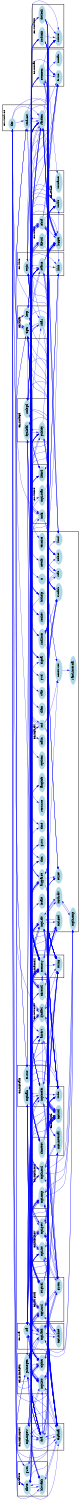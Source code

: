 digraph G {
size = "10,10";
rotate = 90;
subgraph cluster0 {
label = "CL:cast5";
color = black;
style = bold;
"cast5"[label="cast5",shape=ellipse,color=lightblue,fontcolor=black,style=filled];
"blowfish"[label="blowfish",shape=ellipse,color=lightblue,fontcolor=black,style=filled];
"g10c"[label="g10c",shape=ellipse,color=lightblue,fontcolor=black,style=filled];
}
subgraph cluster1 {
label = "CL:mman";
color = black;
style = bold;
"mman"[label="mman",shape=ellipse,color=lightblue,fontcolor=black,style=filled];
"secmem"[label="secmem",shape=ellipse,color=lightblue,fontcolor=black,style=filled];
"errno"[label="errno",shape=ellipse,color=lightblue,fontcolor=black,style=filled];
}
subgraph cluster2 {
label = "CL:mpi-pow";
color = black;
style = bold;
"mpi-pow"[label="mpi-pow",shape=ellipse,color=lightblue,fontcolor=black,style=filled];
"mpi-inv"[label="mpi-inv",shape=ellipse,color=lightblue,fontcolor=black,style=filled];
}
subgraph cluster3 {
label = "CL:mpih-mul";
color = black;
style = bold;
"mpih-mul"[label="mpih-mul",shape=ellipse,color=lightblue,fontcolor=black,style=filled];
"shmtest"[label="shmtest",shape=ellipse,color=lightblue,fontcolor=black,style=filled];
"mpi-cmp"[label="mpi-cmp",shape=ellipse,color=lightblue,fontcolor=black,style=filled];
}
subgraph cluster4 {
label = "CL:rmd160";
color = black;
style = bold;
"rmd160"[label="rmd160",shape=ellipse,color=lightblue,fontcolor=black,style=filled];
"random"[label="random",shape=ellipse,color=lightblue,fontcolor=black,style=filled];
"des"[label="des",shape=ellipse,color=lightblue,fontcolor=black,style=filled];
}
subgraph cluster5 {
label = "CL:memory";
color = black;
style = bold;
"memory"[label="memory",shape=ellipse,color=lightblue,fontcolor=black,style=filled];
"string"[label="string",shape=ellipse,color=lightblue,fontcolor=black,style=filled];
}
subgraph cluster6 {
label = "CL:strgutil";
color = black;
style = bold;
"strgutil"[label="strgutil",shape=ellipse,color=lightblue,fontcolor=black,style=filled];
"mpi-mul"[label="mpi-mul",shape=ellipse,color=lightblue,fontcolor=black,style=filled];
"g10m"[label="g10m",shape=ellipse,color=lightblue,fontcolor=black,style=filled];
}
subgraph cluster7 {
label = "CL:mpi-mpow";
color = black;
style = bold;
"mpi-mpow"[label="mpi-mpow",shape=ellipse,color=lightblue,fontcolor=black,style=filled];
"dsa"[label="dsa",shape=ellipse,color=lightblue,fontcolor=black,style=filled];
"elgamal"[label="elgamal",shape=ellipse,color=lightblue,fontcolor=black,style=filled];
}
subgraph cluster8 {
label = "CL:mpiutil";
color = black;
style = bold;
"mpiutil"[label="mpiutil",shape=ellipse,color=lightblue,fontcolor=black,style=filled];
"stdio"[label="stdio",shape=ellipse,color=lightblue,fontcolor=black,style=filled];
"mpi-internal"[label="mpi-internal",shape=ellipse,color=lightblue,fontcolor=black,style=filled];
}
subgraph cluster9 {
label = "CL:mpicalc";
color = black;
style = bold;
"mpicalc"[label="mpicalc",shape=ellipse,color=lightblue,fontcolor=black,style=filled];
"mpicoder"[label="mpicoder",shape=ellipse,color=lightblue,fontcolor=black,style=filled];
"errors"[label="errors",shape=ellipse,color=lightblue,fontcolor=black,style=filled];
}
subgraph cluster10 {
label = "CL:primegen";
color = black;
style = bold;
"primegen"[label="primegen",shape=ellipse,color=lightblue,fontcolor=black,style=filled];
"cipher"[label="cipher",shape=ellipse,color=lightblue,fontcolor=black,style=filled];
"mpi-bit"[label="mpi-bit",shape=ellipse,color=lightblue,fontcolor=black,style=filled];
}
subgraph cluster11 {
label = "CL:rndegd";
color = black;
style = bold;
"rndegd"[label="rndegd",shape=ellipse,color=lightblue,fontcolor=black,style=filled];
"dynload"[label="dynload",shape=ellipse,color=lightblue,fontcolor=black,style=filled];
"pubkey"[label="pubkey",shape=ellipse,color=lightblue,fontcolor=black,style=filled];
}
subgraph cluster12 {
label = "CL:libio";
color = black;
style = bold;
"libio"[label="libio",shape=ellipse,color=lightblue,fontcolor=black,style=filled];
"ttyio"[label="ttyio",shape=ellipse,color=lightblue,fontcolor=black,style=filled];
"status"[label="status",shape=ellipse,color=lightblue,fontcolor=black,style=filled];
}
subgraph cluster13 {
label = "CL:iobuf";
color = black;
style = bold;
"iobuf"[label="iobuf",shape=ellipse,color=lightblue,fontcolor=black,style=filled];
"logger"[label="logger",shape=ellipse,color=lightblue,fontcolor=black,style=filled];
"fileutil"[label="fileutil",shape=ellipse,color=lightblue,fontcolor=black,style=filled];
}
subgraph cluster14 {
label = "CL:miscutil";
color = black;
style = bold;
"miscutil"[label="miscutil",shape=ellipse,color=lightblue,fontcolor=black,style=filled];
"assert"[label="assert",shape=ellipse,color=lightblue,fontcolor=black,style=filled];
"rijndael"[label="rijndael",shape=ellipse,color=lightblue,fontcolor=black,style=filled];
}
subgraph cluster15 {
label = "CL:tiger";
color = black;
style = bold;
"tiger"[label="tiger",shape=ellipse,color=lightblue,fontcolor=black,style=filled];
"sha1"[label="sha1",shape=ellipse,color=lightblue,fontcolor=black,style=filled];
"http"[label="http",shape=ellipse,color=lightblue,fontcolor=black,style=filled];
}
subgraph cluster16 {
label = "CL:stdlib";
color = black;
style = bold;
"stdlib"[label="stdlib",shape=ellipse,color=lightblue,fontcolor=black,style=filled];
"utsname"[label="utsname",shape=ellipse,color=lightblue,fontcolor=black,style=filled];
}
subgraph cluster17 {
label = "CL:rsa";
color = black;
style = bold;
"rsa"[label="rsa",shape=ellipse,color=lightblue,fontcolor=black,style=filled];
"mpi-inline"[label="mpi-inline",shape=ellipse,color=lightblue,fontcolor=black,style=filled];
"mpi-add"[label="mpi-add",shape=ellipse,color=lightblue,fontcolor=black,style=filled];
}
subgraph cluster18 {
label = "CL:rndunix";
color = black;
style = bold;
"rndunix"[label="rndunix",shape=ellipse,color=lightblue,fontcolor=black,style=filled];
"dotlock"[label="dotlock",shape=ellipse,color=lightblue,fontcolor=black,style=filled];
"unistd"[label="unistd",shape=ellipse,color=lightblue,fontcolor=black,style=filled];
}
subgraph cluster19 {
label = "CL:libintl";
color = black;
style = bold;
"libintl"[label="libintl",shape=ellipse,color=lightblue,fontcolor=black,style=filled];
"mpi-scan"[label="mpi-scan",shape=ellipse,color=lightblue,fontcolor=black,style=filled];
"md5"[label="md5",shape=ellipse,color=lightblue,fontcolor=black,style=filled];
}
subgraph cluster20 {
label = "CL:mpi-div";
color = black;
style = bold;
"mpi-div"[label="mpi-div",shape=ellipse,color=lightblue,fontcolor=black,style=filled];
"twofish"[label="twofish",shape=ellipse,color=lightblue,fontcolor=black,style=filled];
"stat"[label="stat",shape=ellipse,color=lightblue,fontcolor=black,style=filled];
"mpih-div"[label="mpih-div",shape=ellipse,color=lightblue,fontcolor=black,style=filled];
"time"[label="time",shape=ellipse,color=lightblue,fontcolor=black,style=filled];
"argparse"[label="argparse",shape=ellipse,color=lightblue,fontcolor=black,style=filled];
"fcntl"[label="fcntl",shape=ellipse,color=lightblue,fontcolor=black,style=filled];
"main"[label="main",shape=ellipse,color=lightblue,fontcolor=black,style=filled];
"bithelp"[label="bithelp",shape=ellipse,color=lightblue,fontcolor=black,style=filled];
"options"[label="options",shape=ellipse,color=lightblue,fontcolor=black,style=filled];
"md"[label="md",shape=ellipse,color=lightblue,fontcolor=black,style=filled];
"select"[label="select",shape=ellipse,color=lightblue,fontcolor=black,style=filled];
"rndlinux"[label="rndlinux",shape=ellipse,color=lightblue,fontcolor=black,style=filled];
"ctype"[label="ctype",shape=ellipse,color=lightblue,fontcolor=black,style=filled];
"mpih-cmp"[label="mpih-cmp",shape=ellipse,color=lightblue,fontcolor=black,style=filled];
"mpi-gcd"[label="mpi-gcd",shape=ellipse,color=lightblue,fontcolor=black,style=filled];
"pwd"[label="pwd",shape=ellipse,color=lightblue,fontcolor=black,style=filled];
"langinfo"[label="langinfo",shape=ellipse,color=lightblue,fontcolor=black,style=filled];
"socket"[label="socket",shape=ellipse,color=lightblue,fontcolor=black,style=filled];
"shm"[label="shm",shape=ellipse,color=lightblue,fontcolor=black,style=filled];
"signal"[label="signal",shape=ellipse,color=lightblue,fontcolor=black,style=filled];
"g10u"[label="g10u",shape=ellipse,color=lightblue,fontcolor=black,style=filled];
"construct"[label="construct",shape=ellipse,color=lightblue,fontcolor=black,style=filled];
"rand-internal"[label="rand-internal",shape=ellipse,color=lightblue,fontcolor=black,style=filled];
"netdb"[label="netdb",shape=ellipse,color=lightblue,fontcolor=black,style=filled];
"wait"[label="wait",shape=ellipse,color=lightblue,fontcolor=black,style=filled];
"resource"[label="resource",shape=ellipse,color=lightblue,fontcolor=black,style=filled];
"locale"[label="locale",shape=ellipse,color=lightblue,fontcolor=black,style=filled];
"dlfcn"[label="dlfcn",shape=ellipse,color=lightblue,fontcolor=black,style=filled];
"termios"[label="termios",shape=ellipse,color=lightblue,fontcolor=black,style=filled];
"in"[label="in",shape=ellipse,color=lightblue,fontcolor=black,style=filled];
}
"mpi-inv" -> "mpi-cmp"[color=blue,font=6];
"secmem" -> "mman"[color=blue,font=6];
"rmd160" -> "random"[color=blue,font=6];
"des" -> "string"[color=blue,font=6];
"strgutil" -> "memory"[color=blue,font=6];
"memory" -> "shmtest"[color=blue,font=6];
"dsa" -> "mpiutil"[color=blue,font=6];
"mpih-mul" -> "mpi-internal"[color=blue,font=6];
"mpicoder" -> "string"[color=blue,font=6];
"mpicalc" -> "errno"[color=blue,font=6];
"des" -> "cast5"[color=blue,font=6];
"errors" -> "stdio"[color=blue,font=6];
"elgamal" -> "primegen"[color=blue,font=6];
"mpi-cmp" -> "mpi-inv"[color=blue,font=6];
"mpi-bit" -> "g10m"[color=blue,font=6];
"cipher" -> "memory"[color=blue,font=6];
"memory" -> "rndegd"[color=blue,font=6];
"mpicalc" -> "mpi-mul"[color=blue,font=6];
"mpi-mpow" -> "mpiutil"[color=blue,font=6];
"ttyio" -> "libio"[color=blue,font=6];
"fileutil" -> "rndegd"[color=blue,font=6];
"ttyio" -> "shmtest"[color=blue,font=6];
"ttyio" -> "status"[color=blue,font=6];
"rndegd" -> "cipher"[color=blue,font=6];
"logger" -> "libio"[color=blue,font=6];
"memory" -> "miscutil"[color=blue,font=6];
"dsa" -> "status"[color=blue,font=6];
"dsa" -> "mpi-pow"[color=blue,font=6];
"rijndael" -> "tiger"[color=blue,font=6];
"iobuf" -> "stdlib"[color=blue,font=6];
"mpiutil" -> "mpicalc"[color=blue,font=6];
"mpi-pow" -> "mpi-inline"[color=blue,font=6];
"sha1" -> "rmd160"[color=blue,font=6];
"mpi-mul" -> "mpih-mul"[color=blue,font=6];
"rijndael" -> "elgamal"[color=blue,font=6];
"mpi-mul" -> "rsa"[color=blue,font=6];
"mpiutil" -> "string"[color=blue,font=6];
"http" -> "memory"[color=blue,font=6];
"dotlock" -> "utsname"[color=blue,font=6];
"iobuf" -> "errors"[color=blue,font=6];
"rndegd" -> "memory"[color=blue,font=6];
"rndegd" -> "rndunix"[color=blue,font=6];
"mpi-div" -> "mpi-internal"[color=blue,font=6];
"cast5" -> "tiger"[color=blue,font=6];
"tiger" -> "cast5"[color=blue,font=6];
"cast5" -> "md5"[color=blue,font=6];
"primegen" -> "random"[color=blue,font=6];
"cipher" -> "blowfish"[color=blue,font=6];
"secmem" -> "libintl"[color=blue,font=6];
"primegen" -> "mpi-scan"[color=blue,font=6];
"dsa" -> "assert"[color=blue,font=6];
"mpi-scan" -> "primegen"[color=blue,font=6];
"errors" -> "iobuf"[color=blue,font=6];
"dsa" -> "mpi-mpow"[color=blue,font=6];
"mpi-cmp" -> "elgamal"[color=blue,font=6];
"twofish" -> "cipher"[color=blue,font=6];
"memory" -> "mpi-mpow"[color=blue,font=6];
"mpicalc" -> "mpiutil"[color=blue,font=6];
"memory" -> "iobuf"[color=blue,font=6];
"stat" -> "stdio"[color=blue,font=6];
"iobuf" -> "unistd"[color=blue,font=6];
"rsa" -> "random"[color=blue,font=6];
"mpi-inv" -> "mpicalc"[color=blue,font=6];
"mpicoder" -> "assert"[color=blue,font=6];
"rndegd" -> "twofish"[color=blue,font=6];
"random" -> "time"[color=blue,font=6];
"dsa" -> "mpicoder"[color=blue,font=6];
"status" -> "ttyio"[color=blue,font=6];
"secmem" -> "mpih-mul"[color=blue,font=6];
"elgamal" -> "mpi-bit"[color=blue,font=6];
"random" -> "rmd160"[color=blue,font=6];
"memory" -> "mpicoder"[color=blue,font=6];
"iobuf" -> "logger"[color=blue,font=6];
"secmem" -> "memory"[color=blue,font=6];
"cipher" -> "twofish"[color=blue,font=6];
"g10m" -> "mpi-mul"[color=blue,font=6];
"status" -> "memory"[color=blue,font=6];
"strgutil" -> "stdio"[color=blue,font=6];
"sha1" -> "md5"[color=blue,font=6];
"dynload" -> "cipher"[color=blue,font=6];
"mpicalc" -> "mpi-pow"[color=blue,font=6];
"argparse" -> "stdio"[color=blue,font=6];
"dsa" -> "cipher"[color=blue,font=6];
"mpi-add" -> "dsa"[color=blue,font=6];
"mpih-div" -> "mpi-div"[color=blue,font=6];
"random" -> "primegen"[color=blue,font=6];
"pubkey" -> "rsa"[color=blue,font=6];
"primegen" -> "rsa"[color=blue,font=6];
"mpiutil" -> "assert"[color=blue,font=6];
"primegen" -> "mpi-mul"[color=blue,font=6];
"cipher" -> "random"[color=blue,font=6];
"dotlock" -> "fcntl"[color=blue,font=6];
"dynload" -> "memory"[color=blue,font=6];
"mpih-div" -> "mpi-internal"[color=blue,font=6];
"memory" -> "argparse"[color=blue,font=6];
"miscutil" -> "time"[color=blue,font=6];
"ttyio" -> "memory"[color=blue,font=6];
"memory" -> "stdlib"[color=blue,font=6];
"des" -> "cipher"[color=blue,font=6];
"fileutil" -> "stdlib"[color=blue,font=6];
"dsa" -> "memory"[color=blue,font=6];
"bithelp" -> "cast5"[color=blue,font=6];
"rmd160" -> "bithelp"[color=blue,font=6];
"logger" -> "libintl"[color=blue,font=6];
"stat" -> "iobuf"[color=blue,font=6];
"mpi-inline" -> "mpi-internal"[color=blue,font=6];
"rsa" -> "mpi-mul"[color=blue,font=6];
"ttyio" -> "libintl"[color=blue,font=6];
"random" -> "ttyio"[color=blue,font=6];
"mpi-bit" -> "mpi-inv"[color=blue,font=6];
"status" -> "options"[color=blue,font=6];
"iobuf" -> "ctype"[color=blue,font=6];
"rndunix" -> "string"[color=blue,font=6];
"g10c" -> "primegen"[color=blue,font=6];
"memory" -> "secmem"[color=blue,font=6];
"memory" -> "fileutil"[color=blue,font=6];
"random" -> "g10c"[color=blue,font=6];
"mpi-mul" -> "elgamal"[color=blue,font=6];
"mpi-mpow" -> "dsa"[color=blue,font=6];
"mpicoder" -> "memory"[color=blue,font=6];
"mpi-cmp" -> "mpi-bit"[color=blue,font=6];
"miscutil" -> "stdio"[color=blue,font=6];
"g10m" -> "mpiutil"[color=blue,font=6];
"mpiutil" -> "mpi-mul"[color=blue,font=6];
"random" -> "rsa"[color=blue,font=6];
"twofish" -> "stdio"[color=blue,font=6];
"rmd160" -> "tiger"[color=blue,font=6];
"stat" -> "random"[color=blue,font=6];
"random" -> "tiger"[color=blue,font=6];
"rijndael" -> "string"[color=blue,font=6];
"dotlock" -> "stdio"[color=blue,font=6];
"ttyio" -> "strgutil"[color=blue,font=6];
"mpi-add" -> "mpih-cmp"[color=blue,font=6];
"primegen" -> "mpiutil"[color=blue,font=6];
"mpi-div" -> "dsa"[color=blue,font=6];
"mpiutil" -> "dsa"[color=blue,font=6];
"dsa" -> "mpi-add"[color=blue,font=6];
"memory" -> "logger"[color=blue,font=6];
"mpi-add" -> "mpi-inv"[color=blue,font=6];
"mpi-pow" -> "mpih-div"[color=blue,font=6];
"mpiutil" -> "memory"[color=blue,font=6];
"g10m" -> "mpi-pow"[color=blue,font=6];
"blowfish" -> "cipher"[color=blue,font=6];
"rsa" -> "mpiutil"[color=blue,font=6];
"mpi-mul" -> "primegen"[color=blue,font=6];
"miscutil" -> "stdlib"[color=blue,font=6];
"blowfish" -> "tiger"[color=blue,font=6];
"mpi-bit" -> "elgamal"[color=blue,font=6];
"md" -> "string"[color=blue,font=6];
"mpicoder" -> "rsa"[color=blue,font=6];
"rndunix" -> "fcntl"[color=blue,font=6];
"mpi-add" -> "g10m"[color=blue,font=6];
"mpiutil" -> "mpih-mul"[color=blue,font=6];
"mpi-gcd" -> "elgamal"[color=blue,font=6];
"mpicoder" -> "primegen"[color=blue,font=6];
"status" -> "libio"[color=blue,font=6];
"mpicalc" -> "shmtest"[color=blue,font=6];
"rndegd" -> "select"[color=blue,font=6];
"http" -> "select"[color=blue,font=6];
"ttyio" -> "errno"[color=blue,font=6];
"rndegd" -> "stdio"[color=blue,font=6];
"memory" -> "elgamal"[color=blue,font=6];
"rndunix" -> "twofish"[color=blue,font=6];
"primegen" -> "mpi-pow"[color=blue,font=6];
"mpi-bit" -> "dsa"[color=blue,font=6];
"argparse" -> "string"[color=blue,font=6];
"cast5" -> "blowfish"[color=blue,font=6];
"mpi-inv" -> "rsa"[color=blue,font=6];
"logger" -> "errno"[color=blue,font=6];
"mpih-mul" -> "mpih-cmp"[color=blue,font=6];
"random" -> "stdlib"[color=blue,font=6];
"rsa" -> "mpi-pow"[color=blue,font=6];
"tiger" -> "rijndael"[color=blue,font=6];
"cipher" -> "dynload"[color=blue,font=6];
"memory" -> "dynload"[color=blue,font=6];
"dsa" -> "random"[color=blue,font=6];
"cast5" -> "sha1"[color=blue,font=6];
"mpi-add" -> "elgamal"[color=blue,font=6];
"mpi-inline" -> "mpih-mul"[color=blue,font=6];
"rndunix" -> "stdio"[color=blue,font=6];
"memory" -> "rsa"[color=blue,font=6];
"mpiutil" -> "mpi-pow"[color=blue,font=6];
"primegen" -> "logger"[color=blue,font=6];
"mpih-mul" -> "secmem"[color=blue,font=6];
"des" -> "random"[color=blue,font=6];
"miscutil" -> "langinfo"[color=blue,font=6];
"mpi-inv" -> "mpiutil"[color=blue,font=6];
"mpicalc" -> "mpi-add"[color=blue,font=6];
"des" -> "rmd160"[color=blue,font=6];
"mpicoder" -> "elgamal"[color=blue,font=6];
"strgutil" -> "ctype"[color=blue,font=6];
"mpih-cmp" -> "mpi-cmp"[color=blue,font=6];
"secmem" -> "errno"[color=blue,font=6];
"iobuf" -> "http"[color=blue,font=6];
"blowfish" -> "elgamal"[color=blue,font=6];
"random" -> "unistd"[color=blue,font=6];
"argparse" -> "ctype"[color=blue,font=6];
"mpih-cmp" -> "mpih-div"[color=blue,font=6];
"mpi-cmp" -> "primegen"[color=blue,font=6];
"mpi-div" -> "mpi-gcd"[color=blue,font=6];
"mpicalc" -> "stdio"[color=blue,font=6];
"pubkey" -> "logger"[color=blue,font=6];
"shmtest" -> "string"[color=blue,font=6];
"random" -> "logger"[color=blue,font=6];
"http" -> "stdlib"[color=blue,font=6];
"http" -> "errno"[color=blue,font=6];
"mpi-pow" -> "dsa"[color=blue,font=6];
"rijndael" -> "cipher"[color=blue,font=6];
"elgamal" -> "mpi-cmp"[color=blue,font=6];
"http" -> "errors"[color=blue,font=6];
"fileutil" -> "dynload"[color=blue,font=6];
"dsa" -> "mpi-inv"[color=blue,font=6];
"mpi-pow" -> "elgamal"[color=blue,font=6];
"status" -> "miscutil"[color=blue,font=6];
"rndegd" -> "socket"[color=blue,font=6];
"http" -> "socket"[color=blue,font=6];
"des" -> "sha1"[color=blue,font=6];
"des" -> "tiger"[color=blue,font=6];
"status" -> "elgamal"[color=blue,font=6];
"elgamal" -> "dsa"[color=blue,font=6];
"shmtest" -> "shm"[color=blue,font=6];
"miscutil" -> "ctype"[color=blue,font=6];
"cipher" -> "rijndael"[color=blue,font=6];
"blowfish" -> "rijndael"[color=blue,font=6];
"cipher" -> "logger"[color=blue,font=6];
"mpi-div" -> "mpicalc"[color=blue,font=6];
"mpicalc" -> "libintl"[color=blue,font=6];
"md" -> "dynload"[color=blue,font=6];
"dotlock" -> "string"[color=blue,font=6];
"memory" -> "ttyio"[color=blue,font=6];
"md" -> "cipher"[color=blue,font=6];
"mpi-inline" -> "mpi-pow"[color=blue,font=6];
"http" -> "unistd"[color=blue,font=6];
"rmd160" -> "twofish"[color=blue,font=6];
"rndegd" -> "unistd"[color=blue,font=6];
"logger" -> "string"[color=blue,font=6];
"mpi-pow" -> "string"[color=blue,font=6];
"mpi-mpow" -> "assert"[color=blue,font=6];
"mpicalc" -> "shm"[color=blue,font=6];
"g10m" -> "mpi-add"[color=blue,font=6];
"secmem" -> "stdlib"[color=blue,font=6];
"mpicoder" -> "mpi-bit"[color=blue,font=6];
"md" -> "memory"[color=blue,font=6];
"rndegd" -> "logger"[color=blue,font=6];
"http" -> "logger"[color=blue,font=6];
"memory" -> "http"[color=blue,font=6];
"dsa" -> "stdio"[color=blue,font=6];
"dsa" -> "elgamal"[color=blue,font=6];
"mpicoder" -> "stdio"[color=blue,font=6];
"http" -> "strgutil"[color=blue,font=6];
"mpiutil" -> "primegen"[color=blue,font=6];
"shmtest" -> "stdio"[color=blue,font=6];
"primegen" -> "mpi-add"[color=blue,font=6];
"status" -> "signal"[color=blue,font=6];
"elgamal" -> "pubkey"[color=blue,font=6];
"argparse" -> "memory"[color=blue,font=6];
"rndlinux" -> "string"[color=blue,font=6];
"dynload" -> "fileutil"[color=blue,font=6];
"mpi-mpow" -> "elgamal"[color=blue,font=6];
"mpicalc" -> "mpi-inv"[color=blue,font=6];
"ttyio" -> "stdlib"[color=blue,font=6];
"memory" -> "strgutil"[color=blue,font=6];
"rsa" -> "mpi-add"[color=blue,font=6];
"sha1" -> "tiger"[color=blue,font=6];
"des" -> "blowfish"[color=blue,font=6];
"secmem" -> "unistd"[color=blue,font=6];
"cipher" -> "cast5"[color=blue,font=6];
"mpi-bit" -> "mpi-mpow"[color=blue,font=6];
"status" -> "unistd"[color=blue,font=6];
"mpi-cmp" -> "mpi-gcd"[color=blue,font=6];
"strgutil" -> "langinfo"[color=blue,font=6];
"mpiutil" -> "mpi-add"[color=blue,font=6];
"secmem" -> "logger"[color=blue,font=6];
"status" -> "errno"[color=blue,font=6];
"mpi-mpow" -> "memory"[color=blue,font=6];
"status" -> "logger"[color=blue,font=6];
"argparse" -> "strgutil"[color=blue,font=6];
"memory" -> "mpih-mul"[color=blue,font=6];
"mpi-bit" -> "mpicoder"[color=blue,font=6];
"mpi-mul" -> "mpi-div"[color=blue,font=6];
"mpicoder" -> "iobuf"[color=blue,font=6];
"dynload" -> "unistd"[color=blue,font=6];
"strgutil" -> "ttyio"[color=blue,font=6];
"ttyio" -> "unistd"[color=blue,font=6];
"mpi-pow" -> "assert"[color=blue,font=6];
"mpi-inv" -> "g10m"[color=blue,font=6];
"memory" -> "g10u"[color=blue,font=6];
"cipher" -> "des"[color=blue,font=6];
"mpicalc" -> "string"[color=blue,font=6];
"mpi-pow" -> "mpih-mul"[color=blue,font=6];
"rndlinux" -> "twofish"[color=blue,font=6];
"rndunix" -> "pwd"[color=blue,font=6];
"md5" -> "bithelp"[color=blue,font=6];
"dynload" -> "logger"[color=blue,font=6];
"ttyio" -> "logger"[color=blue,font=6];
"mpi-add" -> "rsa"[color=blue,font=6];
"dsa" -> "logger"[color=blue,font=6];
"shmtest" -> "memory"[color=blue,font=6];
"md" -> "construct"[color=blue,font=6];
"dsa" -> "mpi-bit"[color=blue,font=6];
"mpih-div" -> "mpi-pow"[color=blue,font=6];
"mpicalc" -> "ctype"[color=blue,font=6];
"mpi-inv" -> "mpi-add"[color=blue,font=6];
"memory" -> "dotlock"[color=blue,font=6];
"mpi-div" -> "mpi-mul"[color=blue,font=6];
"iobuf" -> "mpicoder"[color=blue,font=6];
"g10m" -> "mpi-inv"[color=blue,font=6];
"random" -> "errno"[color=blue,font=6];
"mpi-mpow" -> "mpi-bit"[color=blue,font=6];
"md" -> "random"[color=blue,font=6];
"argparse" -> "mpicalc"[color=blue,font=6];
"mpiutil" -> "secmem"[color=blue,font=6];
"mpicoder" -> "logger"[color=blue,font=6];
"rndunix" -> "select"[color=blue,font=6];
"mpi-gcd" -> "mpi-div"[color=blue,font=6];
"miscutil" -> "ttyio"[color=blue,font=6];
"mpi-div" -> "mpih-div"[color=blue,font=6];
"argparse" -> "random"[color=blue,font=6];
"dotlock" -> "memory"[color=blue,font=6];
"random" -> "construct"[color=blue,font=6];
"cast5" -> "rijndael"[color=blue,font=6];
"mpi-inline" -> "mpi-add"[color=blue,font=6];
"mpi-cmp" -> "dsa"[color=blue,font=6];
"logger" -> "memory"[color=blue,font=6];
"random" -> "miscutil"[color=blue,font=6];
"http" -> "netdb"[color=blue,font=6];
"mpi-bit" -> "mpi-cmp"[color=blue,font=6];
"ttyio" -> "stdio"[color=blue,font=6];
"elgamal" -> "blowfish"[color=blue,font=6];
"md5" -> "tiger"[color=blue,font=6];
"rsa" -> "pubkey"[color=blue,font=6];
"twofish" -> "tiger"[color=blue,font=6];
"mpi-gcd" -> "mpi-cmp"[color=blue,font=6];
"mpiutil" -> "logger"[color=blue,font=6];
"logger" -> "stdio"[color=blue,font=6];
"mpi-div" -> "mpiutil"[color=blue,font=6];
"mpi-div" -> "rsa"[color=blue,font=6];
"elgamal" -> "mpi-mul"[color=blue,font=6];
"mpiutil" -> "rsa"[color=blue,font=6];
"mpi-add" -> "mpi-div"[color=blue,font=6];
"mpih-cmp" -> "mpih-mul"[color=blue,font=6];
"mpiutil" -> "mpi-inv"[color=blue,font=6];
"mpicalc" -> "mpi-bit"[color=blue,font=6];
"tiger" -> "string"[color=blue,font=6];
"mpi-mul" -> "mpicalc"[color=blue,font=6];
"sha1" -> "bithelp"[color=blue,font=6];
"rndunix" -> "wait"[color=blue,font=6];
"random" -> "stat"[color=blue,font=6];
"primegen" -> "elgamal"[color=blue,font=6];
"mpi-add" -> "primegen"[color=blue,font=6];
"mpi-bit" -> "rsa"[color=blue,font=6];
"cipher" -> "pubkey"[color=blue,font=6];
"rndunix" -> "stdlib"[color=blue,font=6];
"secmem" -> "stdio"[color=blue,font=6];
"iobuf" -> "string"[color=blue,font=6];
"strgutil" -> "http"[color=blue,font=6];
"argparse" -> "libio"[color=blue,font=6];
"mpih-mul" -> "mpi-mul"[color=blue,font=6];
"rndlinux" -> "errno"[color=blue,font=6];
"mpih-mul" -> "mpi-inline"[color=blue,font=6];
"construct" -> "rand-internal"[color=blue,font=6];
"elgamal" -> "mpiutil"[color=blue,font=6];
"dsa" -> "primegen"[color=blue,font=6];
"rndunix" -> "signal"[color=blue,font=6];
"cast5" -> "string"[color=blue,font=6];
"memory" -> "primegen"[color=blue,font=6];
"mpiutil" -> "elgamal"[color=blue,font=6];
"shmtest" -> "argparse"[color=blue,font=6];
"http" -> "stdio"[color=blue,font=6];
"mpicalc" -> "memory"[color=blue,font=6];
"cast5" -> "elgamal"[color=blue,font=6];
"mpi-bit" -> "mpicalc"[color=blue,font=6];
"mpi-pow" -> "primegen"[color=blue,font=6];
"random" -> "argparse"[color=blue,font=6];
"rndunix" -> "unistd"[color=blue,font=6];
"mpi-gcd" -> "mpicalc"[color=blue,font=6];
"miscutil" -> "libio"[color=blue,font=6];
"mpi-cmp" -> "g10m"[color=blue,font=6];
"g10m" -> "mpi-bit"[color=blue,font=6];
"elgamal" -> "mpi-pow"[color=blue,font=6];
"rsa" -> "primegen"[color=blue,font=6];
"miscutil" -> "libintl"[color=blue,font=6];
"rndunix" -> "logger"[color=blue,font=6];
"status" -> "dsa"[color=blue,font=6];
"mpih-mul" -> "mpiutil"[color=blue,font=6];
"rijndael" -> "stdio"[color=blue,font=6];
"mpi-mul" -> "mpi-mpow"[color=blue,font=6];
"rsa" -> "dsa"[color=blue,font=6];
"primegen" -> "mpicoder"[color=blue,font=6];
"mpi-inv" -> "elgamal"[color=blue,font=6];
"rndegd" -> "rndlinux"[color=blue,font=6];
"iobuf" -> "errno"[color=blue,font=6];
"mpi-pow" -> "rsa"[color=blue,font=6];
"dsa" -> "mpi-div"[color=blue,font=6];
"tiger" -> "md5"[color=blue,font=6];
"argparse" -> "stdlib"[color=blue,font=6];
"cast5" -> "stdio"[color=blue,font=6];
"primegen" -> "mpi-bit"[color=blue,font=6];
"mpi-add" -> "mpicalc"[color=blue,font=6];
"errors" -> "libintl"[color=blue,font=6];
"mpi-mul" -> "dsa"[color=blue,font=6];
"iobuf" -> "assert"[color=blue,font=6];
"logger" -> "mpicoder"[color=blue,font=6];
"elgamal" -> "rsa"[color=blue,font=6];
"http" -> "iobuf"[color=blue,font=6];
"rsa" -> "mpi-bit"[color=blue,font=6];
"md5" -> "twofish"[color=blue,font=6];
"md" -> "stdio"[color=blue,font=6];
"tiger" -> "bithelp"[color=blue,font=6];
"memory" -> "string"[color=blue,font=6];
"fileutil" -> "string"[color=blue,font=6];
"mpicoder" -> "mpicalc"[color=blue,font=6];
"strgutil" -> "miscutil"[color=blue,font=6];
"random" -> "resource"[color=blue,font=6];
"mpih-mul" -> "mpi-pow"[color=blue,font=6];
"status" -> "main"[color=blue,font=6];
"mpicoder" -> "g10m"[color=blue,font=6];
"dsa" -> "mpi-cmp"[color=blue,font=6];
"rmd160" -> "string"[color=blue,font=6];
"rijndael" -> "cast5"[color=blue,font=6];
"des" -> "rijndael"[color=blue,font=6];
"dotlock" -> "select"[color=blue,font=6];
"ttyio" -> "ctype"[color=blue,font=6];
"dynload" -> "pubkey"[color=blue,font=6];
"status" -> "strgutil"[color=blue,font=6];
"elgamal" -> "status"[color=blue,font=6];
"mpiutil" -> "mpi-bit"[color=blue,font=6];
"dsa" -> "pubkey"[color=blue,font=6];
"md" -> "logger"[color=blue,font=6];
"logger" -> "argparse"[color=blue,font=6];
"mpi-div" -> "g10m"[color=blue,font=6];
"dsa" -> "rsa"[color=blue,font=6];
"primegen" -> "stdio"[color=blue,font=6];
"mpiutil" -> "g10m"[color=blue,font=6];
"mpi-pow" -> "mpicalc"[color=blue,font=6];
"shmtest" -> "ttyio"[color=blue,font=6];
"mpicoder" -> "pubkey"[color=blue,font=6];
"dsa" -> "mpi-gcd"[color=blue,font=6];
"status" -> "stdio"[color=blue,font=6];
"sha1" -> "string"[color=blue,font=6];
"memory" -> "status"[color=blue,font=6];
"shmtest" -> "stdlib"[color=blue,font=6];
"g10u" -> "memory"[color=blue,font=6];
"random" -> "fcntl"[color=blue,font=6];
"mpi-div" -> "mpi-add"[color=blue,font=6];
"ttyio" -> "termios"[color=blue,font=6];
"rndlinux" -> "select"[color=blue,font=6];
"mpicalc" -> "mpi-div"[color=blue,font=6];
"status" -> "shm"[color=blue,font=6];
"stat" -> "rndlinux"[color=blue,font=6];
"mpi-inv" -> "mpi-bit"[color=blue,font=6];
"iobuf" -> "memory"[color=blue,font=6];
"cast5" -> "cipher"[color=blue,font=6];
"primegen" -> "g10c"[color=blue,font=6];
"iobuf" -> "stat"[color=blue,font=6];
"mpi-mul" -> "mpiutil"[color=blue,font=6];
"pubkey" -> "dsa"[color=blue,font=6];
"shmtest" -> "signal"[color=blue,font=6];
"secmem" -> "mpiutil"[color=blue,font=6];
"miscutil" -> "string"[color=blue,font=6];
"primegen" -> "dsa"[color=blue,font=6];
"mpi-pow" -> "g10m"[color=blue,font=6];
"errors" -> "http"[color=blue,font=6];
"mpih-cmp" -> "mpi-add"[color=blue,font=6];
"des" -> "md5"[color=blue,font=6];
"rijndael" -> "blowfish"[color=blue,font=6];
"pubkey" -> "construct"[color=blue,font=6];
"mpicalc" -> "libio"[color=blue,font=6];
"g10m" -> "mpicoder"[color=blue,font=6];
"dotlock" -> "stdlib"[color=blue,font=6];
"rndlinux" -> "stat"[color=blue,font=6];
"http" -> "ctype"[color=blue,font=6];
"rndegd" -> "fileutil"[color=blue,font=6];
"mpi-bit" -> "mpi-internal"[color=blue,font=6];
"ttyio" -> "miscutil"[color=blue,font=6];
"sha1" -> "twofish"[color=blue,font=6];
"mpicalc" -> "mpicoder"[color=blue,font=6];
"logger" -> "stdlib"[color=blue,font=6];
"random" -> "stdio"[color=blue,font=6];
"random" -> "libintl"[color=blue,font=6];
"pubkey" -> "string"[color=blue,font=6];
"strgutil" -> "argparse"[color=blue,font=6];
"random" -> "string"[color=blue,font=6];
"mpih-mul" -> "string"[color=blue,font=6];
"mpi-add" -> "mpi-inline"[color=blue,font=6];
"tiger" -> "sha1"[color=blue,font=6];
"random" -> "dsa"[color=blue,font=6];
"dotlock" -> "signal"[color=blue,font=6];
"primegen" -> "status"[color=blue,font=6];
"mpi-bit" -> "mpiutil"[color=blue,font=6];
"logger" -> "secmem"[color=blue,font=6];
"elgamal" -> "rijndael"[color=blue,font=6];
"strgutil" -> "string"[color=blue,font=6];
"miscutil" -> "status"[color=blue,font=6];
"cipher" -> "construct"[color=blue,font=6];
"mpicalc" -> "mpi-gcd"[color=blue,font=6];
"mpi-bit" -> "pubkey"[color=blue,font=6];
"mpi-gcd" -> "mpiutil"[color=blue,font=6];
"mpi-add" -> "mpi-internal"[color=blue,font=6];
"mpicalc" -> "argparse"[color=blue,font=6];
"mpicalc" -> "locale"[color=blue,font=6];
"des" -> "twofish"[color=blue,font=6];
"dynload" -> "dlfcn"[color=blue,font=6];
"blowfish" -> "stdio"[color=blue,font=6];
"tiger" -> "rndlinux"[color=blue,font=6];
"argparse" -> "shmtest"[color=blue,font=6];
"memory" -> "mpiutil"[color=blue,font=6];
"memory" -> "cipher"[color=blue,font=6];
"fileutil" -> "cipher"[color=blue,font=6];
"dotlock" -> "unistd"[color=blue,font=6];
"twofish" -> "rijndael"[color=blue,font=6];
"g10m" -> "mpi-div"[color=blue,font=6];
"mpiutil" -> "mpi-mpow"[color=blue,font=6];
"cipher" -> "string"[color=blue,font=6];
"tiger" -> "random"[color=blue,font=6];
"mpi-gcd" -> "g10m"[color=blue,font=6];
"primegen" -> "assert"[color=blue,font=6];
"tiger" -> "rmd160"[color=blue,font=6];
"rndlinux" -> "fcntl"[color=blue,font=6];
"dotlock" -> "logger"[color=blue,font=6];
"mpicoder" -> "dsa"[color=blue,font=6];
"fileutil" -> "memory"[color=blue,font=6];
"mpicoder" -> "libio"[color=blue,font=6];
"mpi-scan" -> "stdlib"[color=blue,font=6];
"md5" -> "string"[color=blue,font=6];
"pubkey" -> "elgamal"[color=blue,font=6];
"mpi-pow" -> "mpi-internal"[color=blue,font=6];
"tiger" -> "rndunix"[color=blue,font=6];
"memory" -> "md"[color=blue,font=6];
"mpiutil" -> "mpicoder"[color=blue,font=6];
"mpi-add" -> "mpiutil"[color=blue,font=6];
"primegen" -> "mpi-div"[color=blue,font=6];
"g10m" -> "mpi-cmp"[color=blue,font=6];
"dotlock" -> "errno"[color=blue,font=6];
"http" -> "string"[color=blue,font=6];
"rndegd" -> "string"[color=blue,font=6];
"mpi-cmp" -> "rsa"[color=blue,font=6];
"strgutil" -> "status"[color=blue,font=6];
"blowfish" -> "cast5"[color=blue,font=6];
"mpi-mul" -> "g10m"[color=blue,font=6];
"mpi-inv" -> "dsa"[color=blue,font=6];
"pubkey" -> "dynload"[color=blue,font=6];
"rsa" -> "mpi-div"[color=blue,font=6];
"tiger" -> "rndegd"[color=blue,font=6];
"rndlinux" -> "unistd"[color=blue,font=6];
"mpicoder" -> "mpiutil"[color=blue,font=6];
"mpi-cmp" -> "mpih-cmp"[color=blue,font=6];
"tiger" -> "des"[color=blue,font=6];
"mpicalc" -> "stdlib"[color=blue,font=6];
"primegen" -> "mpi-cmp"[color=blue,font=6];
"rndlinux" -> "logger"[color=blue,font=6];
"cast5" -> "rmd160"[color=blue,font=6];
"mpiutil" -> "mpi-div"[color=blue,font=6];
"rijndael" -> "twofish"[color=blue,font=6];
"mpi-mul" -> "mpi-internal"[color=blue,font=6];
"primegen" -> "cipher"[color=blue,font=6];
"random" -> "elgamal"[color=blue,font=6];
"memory" -> "dsa"[color=blue,font=6];
"tiger" -> "twofish"[color=blue,font=6];
"rsa" -> "mpi-cmp"[color=blue,font=6];
"status" -> "primegen"[color=blue,font=6];
"g10m" -> "mpi-gcd"[color=blue,font=6];
"rndegd" -> "errno"[color=blue,font=6];
"iobuf" -> "fcntl"[color=blue,font=6];
"miscutil" -> "strgutil"[color=blue,font=6];
"dsa" -> "mpi-mul"[color=blue,font=6];
"primegen" -> "memory"[color=blue,font=6];
"mpi-pow" -> "mpiutil"[color=blue,font=6];
"random" -> "dynload"[color=blue,font=6];
"secmem" -> "string"[color=blue,font=6];
"cipher" -> "assert"[color=blue,font=6];
"miscutil" -> "memory"[color=blue,font=6];
"status" -> "string"[color=blue,font=6];
"elgamal" -> "mpi-inv"[color=blue,font=6];
"elgamal" -> "random"[color=blue,font=6];
"dynload" -> "md"[color=blue,font=6];
"mpi-div" -> "primegen"[color=blue,font=6];
"pubkey" -> "cipher"[color=blue,font=6];
"mpi-mpow" -> "mpi-mul"[color=blue,font=6];
"des" -> "stdio"[color=blue,font=6];
"pubkey" -> "mpi-bit"[color=blue,font=6];
"http" -> "in"[color=blue,font=6];
"tiger" -> "blowfish"[color=blue,font=6];
"rndunix" -> "errno"[color=blue,font=6];
"rsa" -> "memory"[color=blue,font=6];
"rijndael" -> "des"[color=blue,font=6];
"mpicalc" -> "logger"[color=blue,font=6];
"mpi-bit" -> "primegen"[color=blue,font=6];
"dynload" -> "string"[color=blue,font=6];
"ttyio" -> "string"[color=blue,font=6];
"random" -> "memory"[color=blue,font=6];
"pubkey" -> "mpicoder"[color=blue,font=6];
"argparse" -> "libintl"[color=blue,font=6];
"dsa" -> "string"[color=blue,font=6];
"mpih-mul" -> "memory"[color=blue,font=6];
"mpih-div" -> "mpih-cmp"[color=blue,font=6];
"iobuf" -> "stdio"[color=blue,font=6];
"mpi-gcd" -> "rsa"[color=blue,font=6];
"memory" -> "random"[color=blue,font=6];
"g10c" -> "random"[color=blue,font=6];
"mpiutil" -> "mpi-gcd"[color=blue,font=6];
}